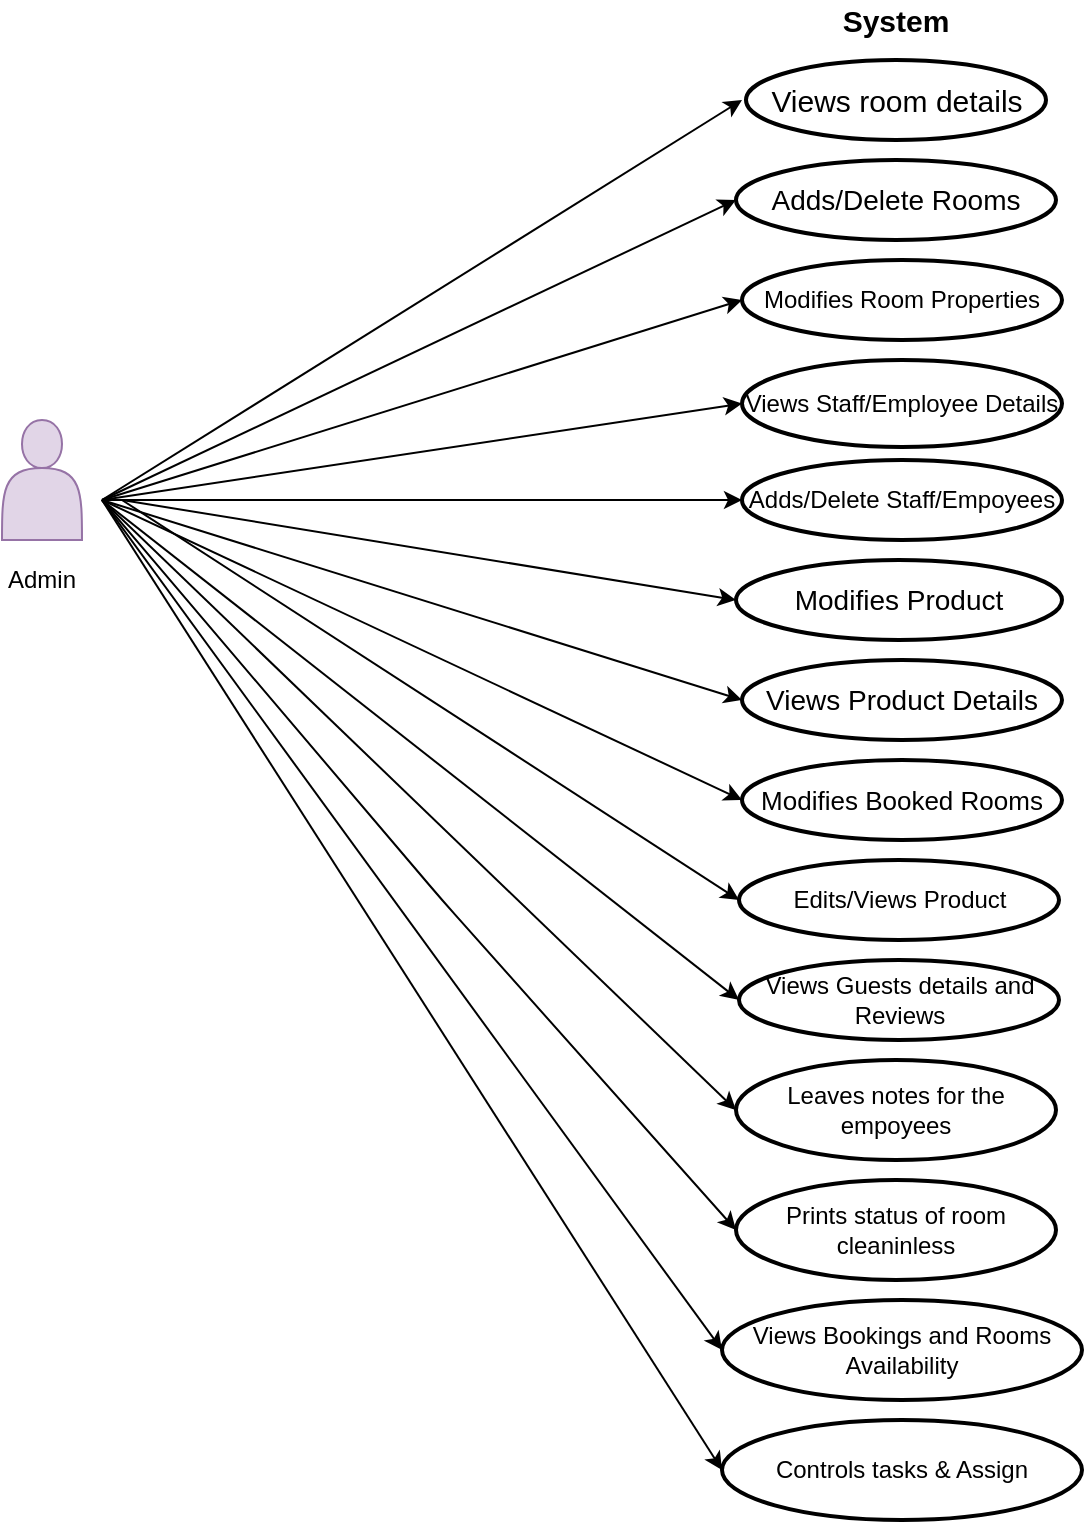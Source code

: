 <mxfile version="13.0.8" type="device"><diagram id="6a731a19-8d31-9384-78a2-239565b7b9f0" name="Page-1"><mxGraphModel dx="3452" dy="1402" grid="1" gridSize="10" guides="1" tooltips="1" connect="1" arrows="1" fold="1" page="1" pageScale="1" pageWidth="1169" pageHeight="827" background="#ffffff" math="0" shadow="0"><root><mxCell id="0"/><mxCell id="1" parent="0"/><mxCell id="uAfwhZnu1CBi4VSrqQfC-56" value="" style="shape=actor;whiteSpace=wrap;html=1;fillColor=#e1d5e7;strokeColor=#9673a6;" vertex="1" parent="1"><mxGeometry x="-2220" y="-420" width="40" height="60" as="geometry"/></mxCell><mxCell id="uAfwhZnu1CBi4VSrqQfC-57" value="Admin" style="text;html=1;strokeColor=none;fillColor=none;align=center;verticalAlign=middle;whiteSpace=wrap;rounded=0;" vertex="1" parent="1"><mxGeometry x="-2220" y="-350" width="40" height="20" as="geometry"/></mxCell><mxCell id="uAfwhZnu1CBi4VSrqQfC-58" value="&lt;font style=&quot;font-size: 15px&quot;&gt;&lt;b&gt;System&lt;/b&gt;&lt;/font&gt;" style="text;html=1;strokeColor=none;fillColor=none;align=center;verticalAlign=middle;whiteSpace=wrap;rounded=0;" vertex="1" parent="1"><mxGeometry x="-1793" y="-630" width="40" height="20" as="geometry"/></mxCell><mxCell id="uAfwhZnu1CBi4VSrqQfC-60" value="" style="strokeWidth=2;html=1;shape=mxgraph.flowchart.start_1;whiteSpace=wrap;" vertex="1" parent="1"><mxGeometry x="-1848" y="-600" width="150" height="40" as="geometry"/></mxCell><mxCell id="uAfwhZnu1CBi4VSrqQfC-61" value="&lt;font style=&quot;font-size: 15px&quot;&gt;Views room details &lt;/font&gt;" style="text;html=1;strokeColor=none;fillColor=none;align=center;verticalAlign=middle;whiteSpace=wrap;rounded=0;" vertex="1" parent="1"><mxGeometry x="-1840.5" y="-610" width="135" height="60" as="geometry"/></mxCell><mxCell id="uAfwhZnu1CBi4VSrqQfC-62" style="edgeStyle=orthogonalEdgeStyle;rounded=0;orthogonalLoop=1;jettySize=auto;html=1;exitX=0.5;exitY=1;exitDx=0;exitDy=0;" edge="1" parent="1" source="uAfwhZnu1CBi4VSrqQfC-61" target="uAfwhZnu1CBi4VSrqQfC-61"><mxGeometry relative="1" as="geometry"/></mxCell><mxCell id="uAfwhZnu1CBi4VSrqQfC-68" value="" style="endArrow=classic;html=1;" edge="1" parent="1"><mxGeometry width="50" height="50" relative="1" as="geometry"><mxPoint x="-2170" y="-380" as="sourcePoint"/><mxPoint x="-1850" y="-580" as="targetPoint"/><Array as="points"/></mxGeometry></mxCell><mxCell id="uAfwhZnu1CBi4VSrqQfC-69" value="" style="strokeWidth=2;html=1;shape=mxgraph.flowchart.start_1;whiteSpace=wrap;" vertex="1" parent="1"><mxGeometry x="-1853" y="-550" width="160" height="40" as="geometry"/></mxCell><mxCell id="uAfwhZnu1CBi4VSrqQfC-70" value="Views Staff/Employee Details" style="strokeWidth=2;html=1;shape=mxgraph.flowchart.start_1;whiteSpace=wrap;" vertex="1" parent="1"><mxGeometry x="-1850" y="-450" width="160" height="43.5" as="geometry"/></mxCell><mxCell id="uAfwhZnu1CBi4VSrqQfC-71" value="Modifies Room Properties" style="strokeWidth=2;html=1;shape=mxgraph.flowchart.start_1;whiteSpace=wrap;" vertex="1" parent="1"><mxGeometry x="-1850" y="-500" width="160" height="40" as="geometry"/></mxCell><mxCell id="uAfwhZnu1CBi4VSrqQfC-72" value="Adds/Delete Staff/Empoyees" style="strokeWidth=2;html=1;shape=mxgraph.flowchart.start_1;whiteSpace=wrap;" vertex="1" parent="1"><mxGeometry x="-1850" y="-400" width="160" height="40" as="geometry"/></mxCell><mxCell id="uAfwhZnu1CBi4VSrqQfC-73" value="&lt;font style=&quot;font-size: 14px&quot;&gt;Modifies Product&lt;/font&gt;" style="strokeWidth=2;html=1;shape=mxgraph.flowchart.start_1;whiteSpace=wrap;" vertex="1" parent="1"><mxGeometry x="-1853" y="-350" width="163" height="40" as="geometry"/></mxCell><mxCell id="uAfwhZnu1CBi4VSrqQfC-74" value="" style="endArrow=classic;html=1;" edge="1" parent="1"><mxGeometry width="50" height="50" relative="1" as="geometry"><mxPoint x="-2170" y="-380" as="sourcePoint"/><mxPoint x="-1853" y="-530" as="targetPoint"/></mxGeometry></mxCell><mxCell id="uAfwhZnu1CBi4VSrqQfC-75" value="" style="endArrow=classic;html=1;entryX=0;entryY=0.5;entryDx=0;entryDy=0;entryPerimeter=0;" edge="1" parent="1" target="uAfwhZnu1CBi4VSrqQfC-70"><mxGeometry width="50" height="50" relative="1" as="geometry"><mxPoint x="-2170" y="-380" as="sourcePoint"/><mxPoint x="-2080" y="-350" as="targetPoint"/></mxGeometry></mxCell><mxCell id="uAfwhZnu1CBi4VSrqQfC-76" value="" style="endArrow=classic;html=1;" edge="1" parent="1"><mxGeometry width="50" height="50" relative="1" as="geometry"><mxPoint x="-2170" y="-380" as="sourcePoint"/><mxPoint x="-1850" y="-480" as="targetPoint"/></mxGeometry></mxCell><mxCell id="uAfwhZnu1CBi4VSrqQfC-77" value="" style="endArrow=classic;html=1;entryX=0;entryY=0.5;entryDx=0;entryDy=0;entryPerimeter=0;" edge="1" parent="1" target="uAfwhZnu1CBi4VSrqQfC-72"><mxGeometry width="50" height="50" relative="1" as="geometry"><mxPoint x="-2170" y="-380" as="sourcePoint"/><mxPoint x="-2050" y="-320" as="targetPoint"/></mxGeometry></mxCell><mxCell id="uAfwhZnu1CBi4VSrqQfC-85" value="&lt;font style=&quot;font-size: 14px&quot;&gt;Adds/Delete Rooms&lt;/font&gt;" style="text;html=1;strokeColor=none;fillColor=none;align=center;verticalAlign=middle;whiteSpace=wrap;rounded=0;" vertex="1" parent="1"><mxGeometry x="-1838" y="-540" width="130" height="20" as="geometry"/></mxCell><mxCell id="uAfwhZnu1CBi4VSrqQfC-89" value="" style="endArrow=classic;html=1;entryX=0;entryY=0.5;entryDx=0;entryDy=0;entryPerimeter=0;" edge="1" parent="1" target="uAfwhZnu1CBi4VSrqQfC-94"><mxGeometry width="50" height="50" relative="1" as="geometry"><mxPoint x="-2170" y="-380" as="sourcePoint"/><mxPoint x="-1950" y="-270" as="targetPoint"/></mxGeometry></mxCell><mxCell id="uAfwhZnu1CBi4VSrqQfC-90" value="" style="endArrow=classic;html=1;entryX=0;entryY=0.5;entryDx=0;entryDy=0;entryPerimeter=0;" edge="1" parent="1" target="uAfwhZnu1CBi4VSrqQfC-95"><mxGeometry width="50" height="50" relative="1" as="geometry"><mxPoint x="-2160" y="-380" as="sourcePoint"/><mxPoint x="-2100" y="-240" as="targetPoint"/></mxGeometry></mxCell><mxCell id="uAfwhZnu1CBi4VSrqQfC-91" value="" style="endArrow=classic;html=1;entryX=0;entryY=0.5;entryDx=0;entryDy=0;entryPerimeter=0;" edge="1" parent="1" target="uAfwhZnu1CBi4VSrqQfC-73"><mxGeometry width="50" height="50" relative="1" as="geometry"><mxPoint x="-2160" y="-380" as="sourcePoint"/><mxPoint x="-1890" y="-370" as="targetPoint"/></mxGeometry></mxCell><mxCell id="uAfwhZnu1CBi4VSrqQfC-92" value="" style="endArrow=classic;html=1;entryX=0;entryY=0.5;entryDx=0;entryDy=0;entryPerimeter=0;" edge="1" parent="1" target="uAfwhZnu1CBi4VSrqQfC-93"><mxGeometry width="50" height="50" relative="1" as="geometry"><mxPoint x="-2170" y="-380" as="sourcePoint"/><mxPoint x="-2130" y="-200" as="targetPoint"/><Array as="points"/></mxGeometry></mxCell><mxCell id="uAfwhZnu1CBi4VSrqQfC-93" value="&lt;font style=&quot;font-size: 14px&quot;&gt;Views Product Details&lt;/font&gt;" style="strokeWidth=2;html=1;shape=mxgraph.flowchart.start_1;whiteSpace=wrap;" vertex="1" parent="1"><mxGeometry x="-1850" y="-300" width="160" height="40" as="geometry"/></mxCell><mxCell id="uAfwhZnu1CBi4VSrqQfC-94" value="&lt;font style=&quot;font-size: 13px&quot;&gt;Modifies Booked Rooms&lt;/font&gt;" style="strokeWidth=2;html=1;shape=mxgraph.flowchart.start_1;whiteSpace=wrap;" vertex="1" parent="1"><mxGeometry x="-1850" y="-250" width="160" height="40" as="geometry"/></mxCell><mxCell id="uAfwhZnu1CBi4VSrqQfC-95" value="Edits/Views Product" style="strokeWidth=2;html=1;shape=mxgraph.flowchart.start_1;whiteSpace=wrap;" vertex="1" parent="1"><mxGeometry x="-1851.5" y="-200" width="160" height="40" as="geometry"/></mxCell><mxCell id="uAfwhZnu1CBi4VSrqQfC-96" value="Leaves notes for the empoyees" style="strokeWidth=2;html=1;shape=mxgraph.flowchart.start_1;whiteSpace=wrap;" vertex="1" parent="1"><mxGeometry x="-1853" y="-100" width="160" height="50" as="geometry"/></mxCell><mxCell id="uAfwhZnu1CBi4VSrqQfC-97" value="Views Guests details and Reviews" style="strokeWidth=2;html=1;shape=mxgraph.flowchart.start_1;whiteSpace=wrap;" vertex="1" parent="1"><mxGeometry x="-1851.5" y="-150" width="160" height="40" as="geometry"/></mxCell><mxCell id="uAfwhZnu1CBi4VSrqQfC-98" value="Prints status of room cleaninless" style="strokeWidth=2;html=1;shape=mxgraph.flowchart.start_1;whiteSpace=wrap;" vertex="1" parent="1"><mxGeometry x="-1853" y="-40" width="160" height="50" as="geometry"/></mxCell><mxCell id="uAfwhZnu1CBi4VSrqQfC-99" value="&lt;font style=&quot;font-size: 12px&quot;&gt;Views Bookings and Rooms Availability&lt;/font&gt;" style="strokeWidth=2;html=1;shape=mxgraph.flowchart.start_1;whiteSpace=wrap;" vertex="1" parent="1"><mxGeometry x="-1860" y="20" width="180" height="50" as="geometry"/></mxCell><mxCell id="uAfwhZnu1CBi4VSrqQfC-100" value="&lt;div&gt;Controls tasks &amp;amp; Assign&lt;/div&gt;" style="strokeWidth=2;html=1;shape=mxgraph.flowchart.start_1;whiteSpace=wrap;" vertex="1" parent="1"><mxGeometry x="-1860" y="80" width="180" height="50" as="geometry"/></mxCell><mxCell id="uAfwhZnu1CBi4VSrqQfC-101" value="" style="endArrow=classic;html=1;entryX=0;entryY=0.5;entryDx=0;entryDy=0;entryPerimeter=0;" edge="1" parent="1" target="uAfwhZnu1CBi4VSrqQfC-96"><mxGeometry width="50" height="50" relative="1" as="geometry"><mxPoint x="-2170" y="-380" as="sourcePoint"/><mxPoint x="-1970" y="-30" as="targetPoint"/></mxGeometry></mxCell><mxCell id="uAfwhZnu1CBi4VSrqQfC-102" value="" style="endArrow=classic;html=1;entryX=0;entryY=0.5;entryDx=0;entryDy=0;entryPerimeter=0;" edge="1" parent="1" target="uAfwhZnu1CBi4VSrqQfC-97"><mxGeometry width="50" height="50" relative="1" as="geometry"><mxPoint x="-2170" y="-380" as="sourcePoint"/><mxPoint x="-2090" y="-200" as="targetPoint"/></mxGeometry></mxCell><mxCell id="uAfwhZnu1CBi4VSrqQfC-103" value="" style="endArrow=classic;html=1;entryX=0;entryY=0.5;entryDx=0;entryDy=0;entryPerimeter=0;" edge="1" parent="1" target="uAfwhZnu1CBi4VSrqQfC-98"><mxGeometry width="50" height="50" relative="1" as="geometry"><mxPoint x="-2170" y="-380" as="sourcePoint"/><mxPoint x="-2110" y="-80" as="targetPoint"/><Array as="points"><mxPoint x="-2000" y="-180"/></Array></mxGeometry></mxCell><mxCell id="uAfwhZnu1CBi4VSrqQfC-104" value="" style="endArrow=classic;html=1;entryX=0;entryY=0.5;entryDx=0;entryDy=0;entryPerimeter=0;" edge="1" parent="1" target="uAfwhZnu1CBi4VSrqQfC-99"><mxGeometry width="50" height="50" relative="1" as="geometry"><mxPoint x="-2170" y="-380" as="sourcePoint"/><mxPoint x="-2180" y="-200" as="targetPoint"/></mxGeometry></mxCell><mxCell id="uAfwhZnu1CBi4VSrqQfC-106" value="" style="endArrow=classic;html=1;" edge="1" parent="1"><mxGeometry width="50" height="50" relative="1" as="geometry"><mxPoint x="-2170" y="-380" as="sourcePoint"/><mxPoint x="-1860" y="105" as="targetPoint"/></mxGeometry></mxCell></root></mxGraphModel></diagram></mxfile>